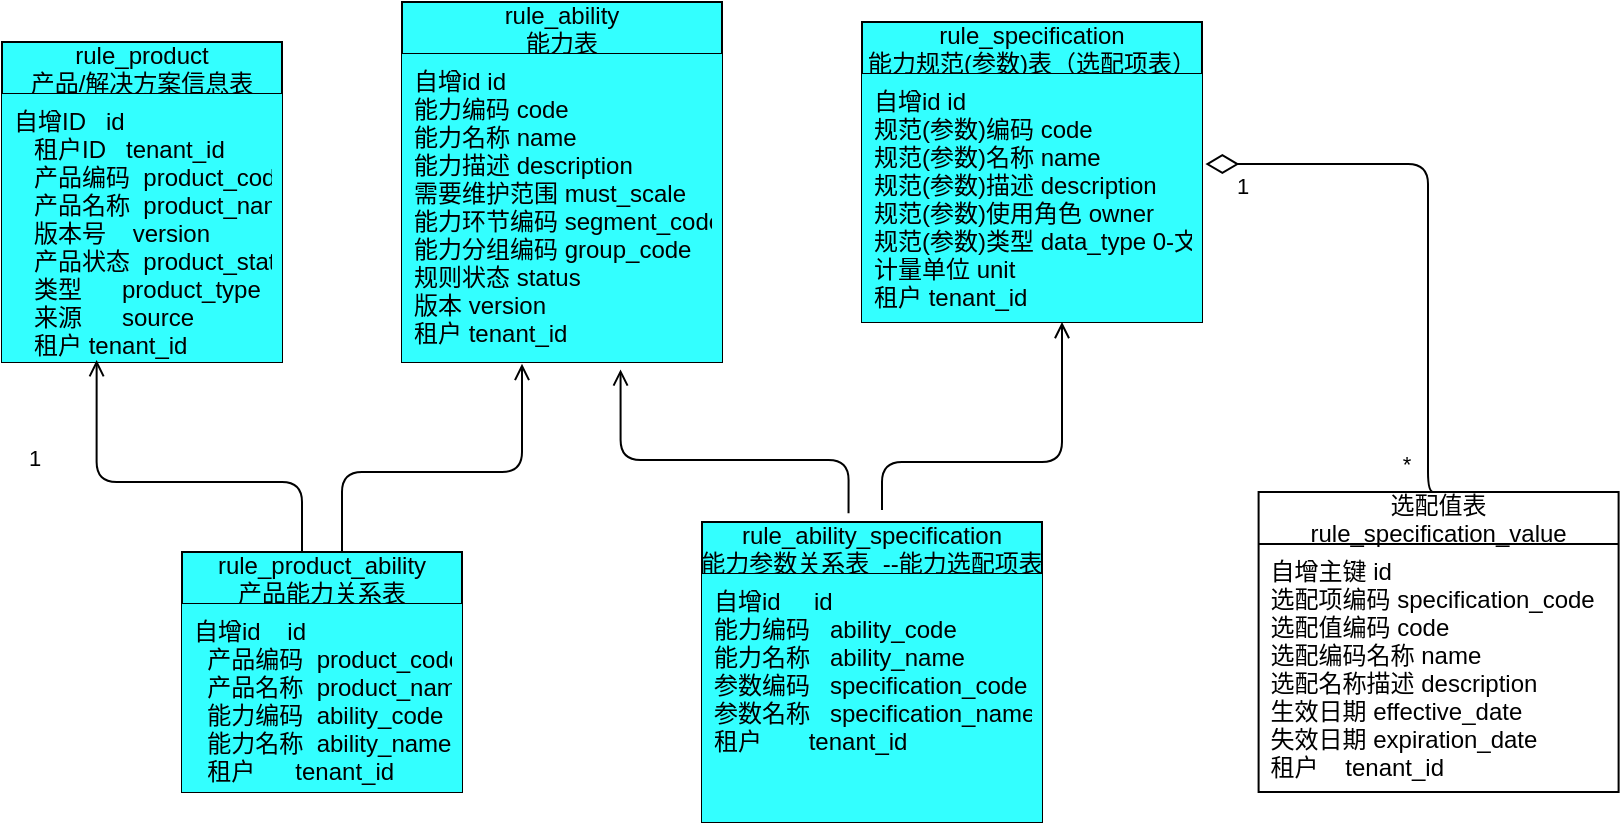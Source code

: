 <mxfile version="14.6.6" type="github">
  <diagram id="C5RBs43oDa-KdzZeNtuy" name="Page-1">
    <mxGraphModel dx="1609" dy="469" grid="1" gridSize="10" guides="1" tooltips="1" connect="1" arrows="1" fold="1" page="1" pageScale="1" pageWidth="827" pageHeight="1169" math="0" shadow="0">
      <root>
        <mxCell id="WIyWlLk6GJQsqaUBKTNV-0" />
        <mxCell id="WIyWlLk6GJQsqaUBKTNV-1" parent="WIyWlLk6GJQsqaUBKTNV-0" />
        <mxCell id="yZxD2o_advjfFHyLuFVq-1" value="rule_product&#xa;产品/解决方案信息表" style="swimlane;fontStyle=0;childLayout=stackLayout;horizontal=1;startSize=26;fillColor=#33FFFF;horizontalStack=0;resizeParent=1;resizeParentMax=0;resizeLast=0;collapsible=1;marginBottom=0;" vertex="1" parent="WIyWlLk6GJQsqaUBKTNV-1">
          <mxGeometry x="-780" y="70" width="140" height="160" as="geometry" />
        </mxCell>
        <mxCell id="yZxD2o_advjfFHyLuFVq-2" value="自增ID   id&#xa;   租户ID   tenant_id&#xa;   产品编码  product_code&#xa;   产品名称  product_name&#xa;   版本号    version&#xa;   产品状态  product_status&#xa;   类型      product_type    1.产品，2. 增值服务, 3.解决方案&#xa;   来源      source&#xa;   租户 tenant_id" style="text;strokeColor=none;fillColor=#33FFFF;align=left;verticalAlign=top;spacingLeft=4;spacingRight=4;overflow=hidden;rotatable=0;points=[[0,0.5],[1,0.5]];portConstraint=eastwest;" vertex="1" parent="yZxD2o_advjfFHyLuFVq-1">
          <mxGeometry y="26" width="140" height="134" as="geometry" />
        </mxCell>
        <mxCell id="yZxD2o_advjfFHyLuFVq-3" value="rule_specification &#xa;能力规范(参数)表（选配项表）" style="swimlane;fontStyle=0;childLayout=stackLayout;horizontal=1;startSize=26;fillColor=#33FFFF;horizontalStack=0;resizeParent=1;resizeParentMax=0;resizeLast=0;collapsible=1;marginBottom=0;" vertex="1" parent="WIyWlLk6GJQsqaUBKTNV-1">
          <mxGeometry x="-350" y="60" width="170" height="150" as="geometry" />
        </mxCell>
        <mxCell id="yZxD2o_advjfFHyLuFVq-4" value=" 自增id id&#xa;规范(参数)编码 code&#xa;规范(参数)名称 name&#xa;规范(参数)描述 description&#xa;规范(参数)使用角色 owner&#xa;规范(参数)类型 data_type 0-文本,1-整数,2-小数,3-单选,4-多选,5-是否&#xa;计量单位 unit&#xa;租户 tenant_id" style="text;strokeColor=none;fillColor=#33FFFF;align=left;verticalAlign=top;spacingLeft=4;spacingRight=4;overflow=hidden;rotatable=0;points=[[0,0.5],[1,0.5]];portConstraint=eastwest;" vertex="1" parent="yZxD2o_advjfFHyLuFVq-3">
          <mxGeometry y="26" width="170" height="124" as="geometry" />
        </mxCell>
        <mxCell id="yZxD2o_advjfFHyLuFVq-5" value="rule_ability &#xa; 能力表" style="swimlane;fontStyle=0;childLayout=stackLayout;horizontal=1;startSize=26;fillColor=#33FFFF;horizontalStack=0;resizeParent=1;resizeParentMax=0;resizeLast=0;collapsible=1;marginBottom=0;" vertex="1" parent="WIyWlLk6GJQsqaUBKTNV-1">
          <mxGeometry x="-580" y="50" width="160" height="180" as="geometry" />
        </mxCell>
        <mxCell id="yZxD2o_advjfFHyLuFVq-6" value="自增id id&#xa;能力编码 code&#xa;能力名称 name&#xa;能力描述 description&#xa;需要维护范围 must_scale &#xa; 能力环节编码 segment_code &#xa; 能力分组编码 group_code&#xa;规则状态 status &#xa;版本 version&#xa;租户 tenant_id" style="text;strokeColor=none;fillColor=#33FFFF;align=left;verticalAlign=top;spacingLeft=4;spacingRight=4;overflow=hidden;rotatable=0;points=[[0,0.5],[1,0.5]];portConstraint=eastwest;" vertex="1" parent="yZxD2o_advjfFHyLuFVq-5">
          <mxGeometry y="26" width="160" height="154" as="geometry" />
        </mxCell>
        <mxCell id="yZxD2o_advjfFHyLuFVq-7" value="rule_ability_specification &#xa; 能力参数关系表  --能力选配项表" style="swimlane;fontStyle=0;childLayout=stackLayout;horizontal=1;startSize=26;fillColor=#33FFFF;horizontalStack=0;resizeParent=1;resizeParentMax=0;resizeLast=0;collapsible=1;marginBottom=0;" vertex="1" parent="WIyWlLk6GJQsqaUBKTNV-1">
          <mxGeometry x="-430" y="310" width="170" height="150" as="geometry" />
        </mxCell>
        <mxCell id="yZxD2o_advjfFHyLuFVq-8" value=" 自增id     id&#xa;	能力编码   ability_code&#xa;	能力名称   ability_name&#xa;	参数编码   specification_code&#xa;	参数名称   specification_name&#xa;	租户       tenant_id" style="text;strokeColor=none;fillColor=#33FFFF;align=left;verticalAlign=top;spacingLeft=4;spacingRight=4;overflow=hidden;rotatable=0;points=[[0,0.5],[1,0.5]];portConstraint=eastwest;" vertex="1" parent="yZxD2o_advjfFHyLuFVq-7">
          <mxGeometry y="26" width="170" height="124" as="geometry" />
        </mxCell>
        <mxCell id="yZxD2o_advjfFHyLuFVq-9" value="rule_product_ability &#xa; 产品能力关系表" style="swimlane;fontStyle=0;childLayout=stackLayout;horizontal=1;startSize=26;fillColor=#33FFFF;horizontalStack=0;resizeParent=1;resizeParentMax=0;resizeLast=0;collapsible=1;marginBottom=0;" vertex="1" parent="WIyWlLk6GJQsqaUBKTNV-1">
          <mxGeometry x="-690" y="325" width="140" height="120" as="geometry" />
        </mxCell>
        <mxCell id="yZxD2o_advjfFHyLuFVq-10" value=" 自增id    id&#xa;  产品编码  product_code&#xa;  产品名称  product_name&#xa;  能力编码  ability_code&#xa;  能力名称  ability_name&#xa;  租户      tenant_id" style="text;strokeColor=none;fillColor=#33FFFF;align=left;verticalAlign=top;spacingLeft=4;spacingRight=4;overflow=hidden;rotatable=0;points=[[0,0.5],[1,0.5]];portConstraint=eastwest;" vertex="1" parent="yZxD2o_advjfFHyLuFVq-9">
          <mxGeometry y="26" width="140" height="94" as="geometry" />
        </mxCell>
        <mxCell id="yZxD2o_advjfFHyLuFVq-11" value="" style="endArrow=none;html=1;endSize=12;startArrow=diamondThin;startSize=14;startFill=0;edgeStyle=orthogonalEdgeStyle;align=left;verticalAlign=bottom;endFill=0;exitX=1.01;exitY=0.363;exitDx=0;exitDy=0;exitPerimeter=0;entryX=0.5;entryY=0;entryDx=0;entryDy=0;" edge="1" parent="WIyWlLk6GJQsqaUBKTNV-1" source="yZxD2o_advjfFHyLuFVq-4" target="yZxD2o_advjfFHyLuFVq-19">
          <mxGeometry x="-1" y="3" relative="1" as="geometry">
            <mxPoint x="60" y="146" as="sourcePoint" />
            <mxPoint x="-50" y="146" as="targetPoint" />
            <Array as="points">
              <mxPoint x="-67" y="131" />
            </Array>
          </mxGeometry>
        </mxCell>
        <mxCell id="yZxD2o_advjfFHyLuFVq-12" value="1" style="edgeLabel;html=1;align=center;verticalAlign=middle;resizable=0;points=[];" vertex="1" connectable="0" parent="yZxD2o_advjfFHyLuFVq-11">
          <mxGeometry x="-0.807" y="2" relative="1" as="geometry">
            <mxPoint x="-9.41" y="13" as="offset" />
          </mxGeometry>
        </mxCell>
        <mxCell id="yZxD2o_advjfFHyLuFVq-13" value="*" style="edgeLabel;html=1;align=center;verticalAlign=middle;resizable=0;points=[];" vertex="1" connectable="0" parent="yZxD2o_advjfFHyLuFVq-11">
          <mxGeometry x="0.765" y="1" relative="1" as="geometry">
            <mxPoint x="-12" y="13.24" as="offset" />
          </mxGeometry>
        </mxCell>
        <mxCell id="yZxD2o_advjfFHyLuFVq-14" value="" style="endArrow=open;endFill=0;html=1;edgeStyle=orthogonalEdgeStyle;align=left;verticalAlign=top;exitX=0.5;exitY=0;exitDx=0;exitDy=0;entryX=0.338;entryY=0.993;entryDx=0;entryDy=0;entryPerimeter=0;" edge="1" parent="WIyWlLk6GJQsqaUBKTNV-1" target="yZxD2o_advjfFHyLuFVq-2">
          <mxGeometry x="-1" relative="1" as="geometry">
            <mxPoint x="-630" y="325" as="sourcePoint" />
            <mxPoint x="-770" y="274" as="targetPoint" />
            <Array as="points">
              <mxPoint x="-630" y="290" />
              <mxPoint x="-733" y="290" />
            </Array>
          </mxGeometry>
        </mxCell>
        <mxCell id="yZxD2o_advjfFHyLuFVq-15" value="" style="endArrow=open;endFill=0;html=1;edgeStyle=orthogonalEdgeStyle;align=left;verticalAlign=top;entryX=0.375;entryY=1.006;entryDx=0;entryDy=0;entryPerimeter=0;" edge="1" parent="WIyWlLk6GJQsqaUBKTNV-1" target="yZxD2o_advjfFHyLuFVq-6">
          <mxGeometry x="-1" relative="1" as="geometry">
            <mxPoint x="-610" y="325" as="sourcePoint" />
            <mxPoint x="-529" y="237" as="targetPoint" />
            <Array as="points">
              <mxPoint x="-610" y="285" />
              <mxPoint x="-520" y="285" />
            </Array>
          </mxGeometry>
        </mxCell>
        <mxCell id="yZxD2o_advjfFHyLuFVq-16" value="" style="endArrow=open;endFill=0;html=1;edgeStyle=orthogonalEdgeStyle;align=left;verticalAlign=top;exitX=0.431;exitY=-0.029;exitDx=0;exitDy=0;exitPerimeter=0;entryX=0.683;entryY=1.024;entryDx=0;entryDy=0;entryPerimeter=0;" edge="1" parent="WIyWlLk6GJQsqaUBKTNV-1" source="yZxD2o_advjfFHyLuFVq-7" target="yZxD2o_advjfFHyLuFVq-6">
          <mxGeometry x="-1" relative="1" as="geometry">
            <mxPoint x="-470" y="319.08" as="sourcePoint" />
            <mxPoint x="-470" y="250" as="targetPoint" />
            <Array as="points">
              <mxPoint x="-357" y="279" />
              <mxPoint x="-471" y="279" />
            </Array>
          </mxGeometry>
        </mxCell>
        <mxCell id="yZxD2o_advjfFHyLuFVq-17" value="" style="endArrow=open;endFill=0;html=1;edgeStyle=orthogonalEdgeStyle;align=left;verticalAlign=top;entryX=0.375;entryY=1.006;entryDx=0;entryDy=0;entryPerimeter=0;" edge="1" parent="WIyWlLk6GJQsqaUBKTNV-1">
          <mxGeometry x="-1" relative="1" as="geometry">
            <mxPoint x="-340" y="304" as="sourcePoint" />
            <mxPoint x="-250" y="210.004" as="targetPoint" />
            <Array as="points">
              <mxPoint x="-340" y="280" />
              <mxPoint x="-250" y="280" />
            </Array>
          </mxGeometry>
        </mxCell>
        <mxCell id="yZxD2o_advjfFHyLuFVq-18" value="1" style="edgeLabel;html=1;align=center;verticalAlign=middle;resizable=0;points=[];" vertex="1" connectable="0" parent="WIyWlLk6GJQsqaUBKTNV-1">
          <mxGeometry x="-764.728" y="277.268" as="geometry" />
        </mxCell>
        <mxCell id="yZxD2o_advjfFHyLuFVq-19" value="选配值表&#xa; rule_specification_value" style="swimlane;fontStyle=0;childLayout=stackLayout;horizontal=1;startSize=26;fillColor=none;horizontalStack=0;resizeParent=1;resizeParentMax=0;resizeLast=0;collapsible=1;marginBottom=0;" vertex="1" parent="WIyWlLk6GJQsqaUBKTNV-1">
          <mxGeometry x="-151.7" y="295" width="180" height="150" as="geometry" />
        </mxCell>
        <mxCell id="yZxD2o_advjfFHyLuFVq-20" value=" 自增主键 id&#xa;选配项编码 specification_code &#xa;选配值编码 code&#xa;选配编码名称 name&#xa;选配名称描述 description&#xa;生效日期 effective_date &#xa;失效日期 expiration_date&#xa;租户    tenant_id " style="text;strokeColor=none;fillColor=none;align=left;verticalAlign=top;spacingLeft=4;spacingRight=4;overflow=hidden;rotatable=0;points=[[0,0.5],[1,0.5]];portConstraint=eastwest;" vertex="1" parent="yZxD2o_advjfFHyLuFVq-19">
          <mxGeometry y="26" width="180" height="124" as="geometry" />
        </mxCell>
      </root>
    </mxGraphModel>
  </diagram>
</mxfile>
